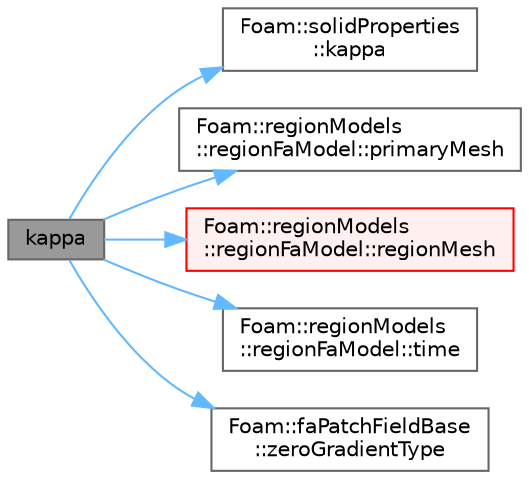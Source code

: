 digraph "kappa"
{
 // LATEX_PDF_SIZE
  bgcolor="transparent";
  edge [fontname=Helvetica,fontsize=10,labelfontname=Helvetica,labelfontsize=10];
  node [fontname=Helvetica,fontsize=10,shape=box,height=0.2,width=0.4];
  rankdir="LR";
  Node1 [id="Node000001",label="kappa",height=0.2,width=0.4,color="gray40", fillcolor="grey60", style="filled", fontcolor="black",tooltip=" "];
  Node1 -> Node2 [id="edge1_Node000001_Node000002",color="steelblue1",style="solid",tooltip=" "];
  Node2 [id="Node000002",label="Foam::solidProperties\l::kappa",height=0.2,width=0.4,color="grey40", fillcolor="white", style="filled",URL="$classFoam_1_1solidProperties.html#a0a99e613a223c31fa1be00375bd3ab1d",tooltip=" "];
  Node1 -> Node3 [id="edge2_Node000001_Node000003",color="steelblue1",style="solid",tooltip=" "];
  Node3 [id="Node000003",label="Foam::regionModels\l::regionFaModel::primaryMesh",height=0.2,width=0.4,color="grey40", fillcolor="white", style="filled",URL="$classFoam_1_1regionModels_1_1regionFaModel.html#ad7657593fa5de8fa730f98f5fd60146b",tooltip=" "];
  Node1 -> Node4 [id="edge3_Node000001_Node000004",color="steelblue1",style="solid",tooltip=" "];
  Node4 [id="Node000004",label="Foam::regionModels\l::regionFaModel::regionMesh",height=0.2,width=0.4,color="red", fillcolor="#FFF0F0", style="filled",URL="$classFoam_1_1regionModels_1_1regionFaModel.html#ad64b28ffbd27061560e954a8ae090062",tooltip=" "];
  Node1 -> Node7 [id="edge4_Node000001_Node000007",color="steelblue1",style="solid",tooltip=" "];
  Node7 [id="Node000007",label="Foam::regionModels\l::regionFaModel::time",height=0.2,width=0.4,color="grey40", fillcolor="white", style="filled",URL="$classFoam_1_1regionModels_1_1regionFaModel.html#a6da2efe24eb125ba12790511a42aa05c",tooltip=" "];
  Node1 -> Node8 [id="edge5_Node000001_Node000008",color="steelblue1",style="solid",tooltip=" "];
  Node8 [id="Node000008",label="Foam::faPatchFieldBase\l::zeroGradientType",height=0.2,width=0.4,color="grey40", fillcolor="white", style="filled",URL="$classFoam_1_1faPatchFieldBase.html#aefa6851b53adec59a19cfe35fae70d1d",tooltip=" "];
}
